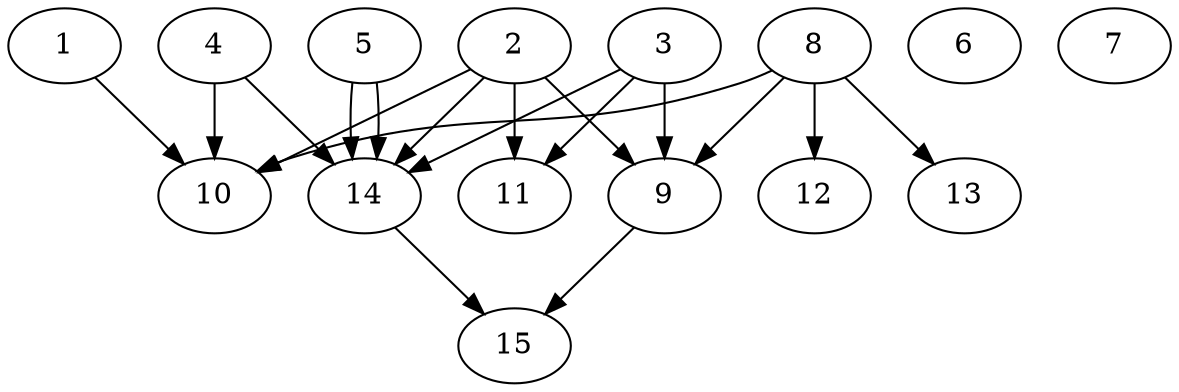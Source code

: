 // DAG automatically generated by daggen at Tue Aug  6 16:26:17 2019
// ./daggen --dot -n 15 --ccr 0.4 --fat 0.7 --regular 0.5 --density 0.6 --mindata 5242880 --maxdata 52428800 
digraph G {
  1 [size="87636480", alpha="0.19", expect_size="35054592"] 
  1 -> 10 [size ="35054592"]
  2 [size="28016640", alpha="0.20", expect_size="11206656"] 
  2 -> 9 [size ="11206656"]
  2 -> 10 [size ="11206656"]
  2 -> 11 [size ="11206656"]
  2 -> 14 [size ="11206656"]
  3 [size="72017920", alpha="0.11", expect_size="28807168"] 
  3 -> 9 [size ="28807168"]
  3 -> 11 [size ="28807168"]
  3 -> 14 [size ="28807168"]
  4 [size="67207680", alpha="0.09", expect_size="26883072"] 
  4 -> 10 [size ="26883072"]
  4 -> 14 [size ="26883072"]
  5 [size="105144320", alpha="0.14", expect_size="42057728"] 
  5 -> 14 [size ="42057728"]
  5 -> 14 [size ="42057728"]
  6 [size="27072000", alpha="0.18", expect_size="10828800"] 
  7 [size="65180160", alpha="0.06", expect_size="26072064"] 
  8 [size="130890240", alpha="0.06", expect_size="52356096"] 
  8 -> 9 [size ="52356096"]
  8 -> 10 [size ="52356096"]
  8 -> 12 [size ="52356096"]
  8 -> 13 [size ="52356096"]
  9 [size="15068160", alpha="0.19", expect_size="6027264"] 
  9 -> 15 [size ="6027264"]
  10 [size="17740800", alpha="0.09", expect_size="7096320"] 
  11 [size="93273600", alpha="0.09", expect_size="37309440"] 
  12 [size="86914560", alpha="0.10", expect_size="34765824"] 
  13 [size="84794880", alpha="0.02", expect_size="33917952"] 
  14 [size="29209600", alpha="0.13", expect_size="11683840"] 
  14 -> 15 [size ="11683840"]
  15 [size="81656320", alpha="0.02", expect_size="32662528"] 
}
